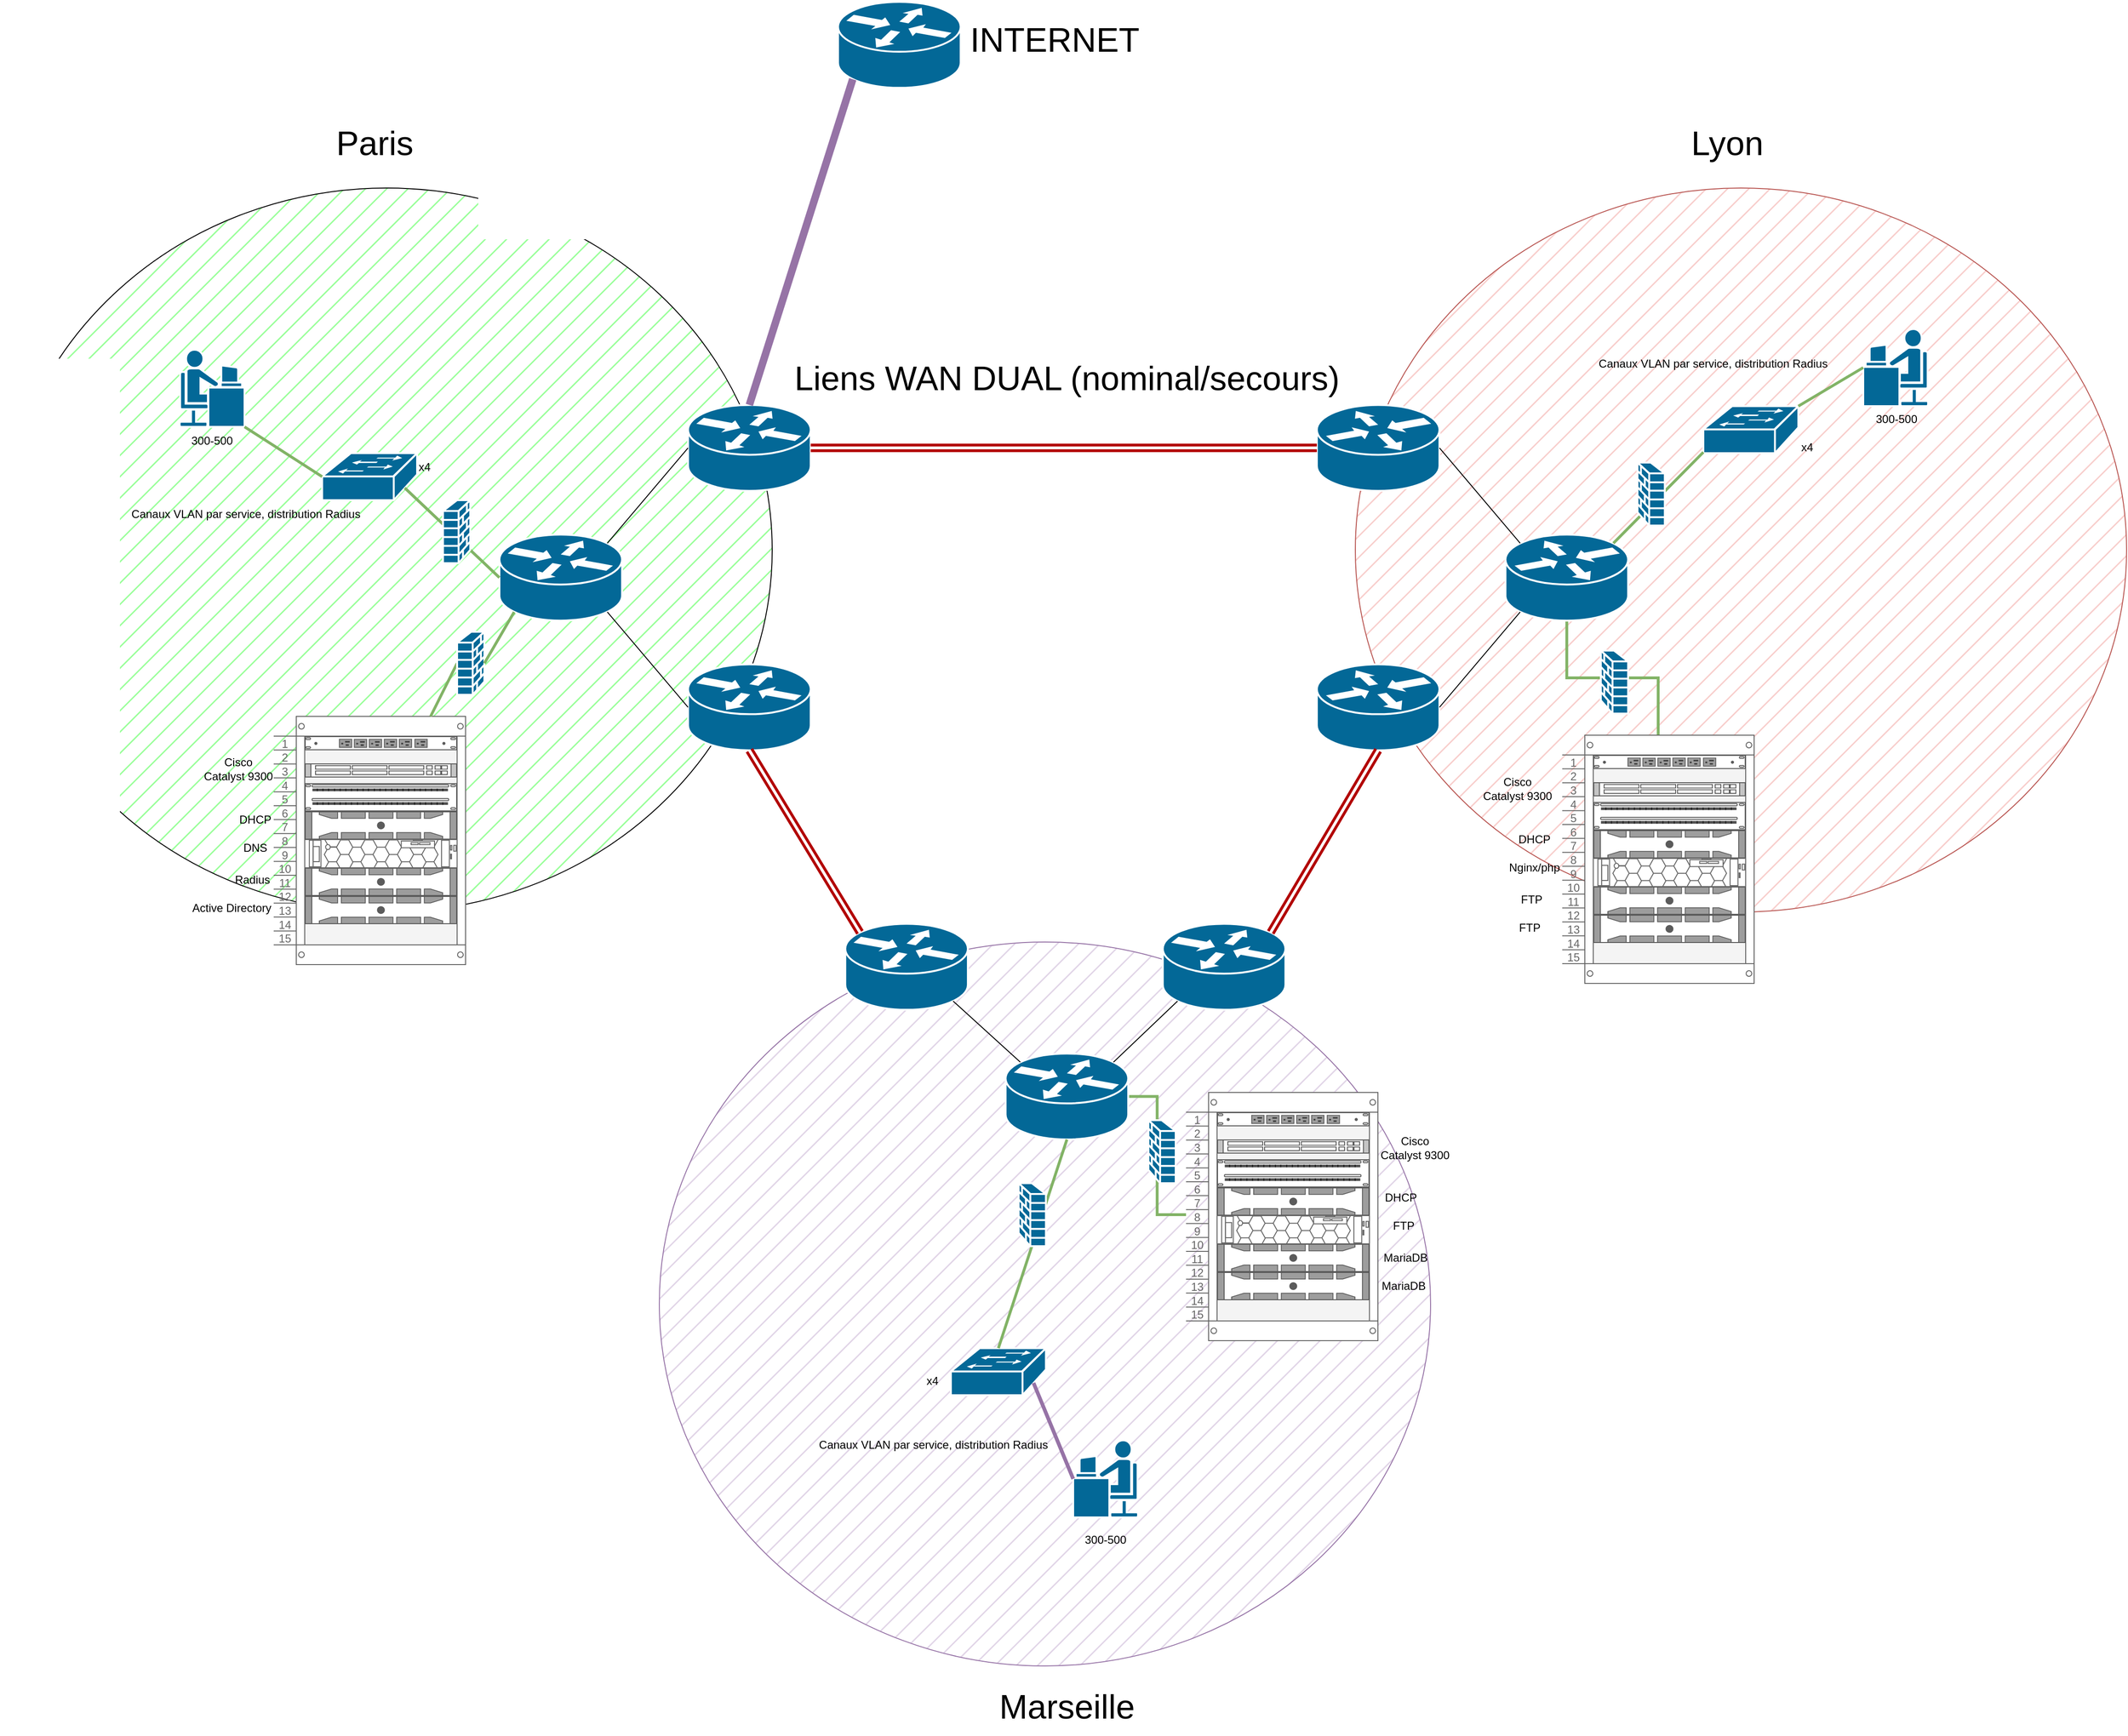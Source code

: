 <mxfile version="22.1.11" type="github">
  <diagram name="Page-1" id="g4gm5gnGPgdy_71Fz9E6">
    <mxGraphModel dx="4669" dy="2624" grid="1" gridSize="10" guides="1" tooltips="1" connect="1" arrows="1" fold="1" page="1" pageScale="1" pageWidth="1169" pageHeight="827" math="0" shadow="0">
      <root>
        <mxCell id="0" />
        <mxCell id="1" parent="0" />
        <mxCell id="iUcQiUfxktG9Ryg0rw_d-79" value="" style="ellipse;whiteSpace=wrap;html=1;fillColor=#e1d5e7;fillStyle=hatch;strokeColor=#9673a6;movable=0;resizable=0;rotatable=0;deletable=0;editable=0;locked=1;connectable=0;" vertex="1" parent="1">
          <mxGeometry x="250" y="620" width="820" height="770" as="geometry" />
        </mxCell>
        <mxCell id="iUcQiUfxktG9Ryg0rw_d-74" value="" style="ellipse;whiteSpace=wrap;html=1;fillColor=#f8cecc;fillStyle=hatch;strokeColor=#b85450;" vertex="1" parent="1">
          <mxGeometry x="990" y="-182" width="820" height="770" as="geometry" />
        </mxCell>
        <mxCell id="iUcQiUfxktG9Ryg0rw_d-60" value="" style="ellipse;whiteSpace=wrap;html=1;fillColor=#99FF99;fillStyle=hatch;" vertex="1" parent="1">
          <mxGeometry x="-450" y="-182" width="820" height="770" as="geometry" />
        </mxCell>
        <mxCell id="iUcQiUfxktG9Ryg0rw_d-22" value="" style="strokeColor=#666666;html=1;verticalLabelPosition=bottom;labelBackgroundColor=#ffffff;verticalAlign=top;outlineConnect=0;shadow=0;dashed=0;shape=mxgraph.rackGeneral.rackCabinet3;fillColor2=#f4f4f4;container=1;collapsible=0;childLayout=rack;allowGaps=1;marginLeft=33;marginRight=9;marginTop=21;marginBottom=22;textColor=#666666;numDisp=ascend;" vertex="1" parent="1">
          <mxGeometry x="-160" y="380" width="204" height="260" as="geometry" />
        </mxCell>
        <mxCell id="iUcQiUfxktG9Ryg0rw_d-25" value="" style="strokeColor=#666666;html=1;labelPosition=right;align=left;spacingLeft=15;shadow=0;dashed=0;outlineConnect=0;shape=mxgraph.rack.dell.power_strip;" vertex="1" parent="iUcQiUfxktG9Ryg0rw_d-22">
          <mxGeometry x="33" y="21" width="162" height="15" as="geometry" />
        </mxCell>
        <mxCell id="iUcQiUfxktG9Ryg0rw_d-24" value="" style="shape=mxgraph.rack.cisco.cisco_catalyst_4948_switch;html=1;labelPosition=right;align=left;spacingLeft=15;dashed=0;shadow=0;fillColor=#ffffff;" vertex="1" parent="iUcQiUfxktG9Ryg0rw_d-22">
          <mxGeometry x="33" y="50" width="162" height="15" as="geometry" />
        </mxCell>
        <mxCell id="iUcQiUfxktG9Ryg0rw_d-36" value="" style="strokeColor=#666666;html=1;labelPosition=right;align=left;spacingLeft=15;shadow=0;dashed=0;outlineConnect=0;shape=mxgraph.rack.general.cat5e_enhanced_patch_panel_48_ports;" vertex="1" parent="iUcQiUfxktG9Ryg0rw_d-22">
          <mxGeometry x="33" y="71" width="162" height="30" as="geometry" />
        </mxCell>
        <mxCell id="iUcQiUfxktG9Ryg0rw_d-30" value="" style="strokeColor=#666666;html=1;labelPosition=right;align=left;spacingLeft=15;shadow=0;dashed=0;outlineConnect=0;shape=mxgraph.rack.dell.dell_poweredge_2u;" vertex="1" parent="iUcQiUfxktG9Ryg0rw_d-22">
          <mxGeometry x="33" y="101" width="162" height="30" as="geometry" />
        </mxCell>
        <mxCell id="iUcQiUfxktG9Ryg0rw_d-33" value="" style="strokeColor=#666666;html=1;labelPosition=right;align=left;spacingLeft=15;shadow=0;dashed=0;outlineConnect=0;shape=mxgraph.rack.dell.poweredge_r730xd;" vertex="1" parent="iUcQiUfxktG9Ryg0rw_d-22">
          <mxGeometry x="33" y="191" width="162" height="30" as="geometry" />
        </mxCell>
        <mxCell id="iUcQiUfxktG9Ryg0rw_d-32" value="" style="strokeColor=#666666;html=1;labelPosition=right;align=left;spacingLeft=15;shadow=0;dashed=0;outlineConnect=0;shape=mxgraph.rack.dell.poweredge_r730;" vertex="1" parent="iUcQiUfxktG9Ryg0rw_d-22">
          <mxGeometry x="33" y="161" width="162" height="30" as="geometry" />
        </mxCell>
        <mxCell id="iUcQiUfxktG9Ryg0rw_d-31" value="" style="strokeColor=#666666;html=1;labelPosition=right;align=left;spacingLeft=15;shadow=0;dashed=0;outlineConnect=0;shape=mxgraph.rack.dell.poweredge_r840;" vertex="1" parent="iUcQiUfxktG9Ryg0rw_d-22">
          <mxGeometry x="33" y="131" width="162" height="30" as="geometry" />
        </mxCell>
        <mxCell id="iUcQiUfxktG9Ryg0rw_d-1" value="" style="shape=mxgraph.cisco.routers.router;sketch=0;html=1;pointerEvents=1;dashed=0;fillColor=#036897;strokeColor=#ffffff;strokeWidth=2;verticalLabelPosition=bottom;verticalAlign=top;align=center;outlineConnect=0;movable=1;resizable=1;rotatable=1;deletable=1;editable=1;locked=0;connectable=1;container=0;" vertex="1" parent="1">
          <mxGeometry x="80" y="186.675" width="130.362" height="91.411" as="geometry" />
        </mxCell>
        <mxCell id="iUcQiUfxktG9Ryg0rw_d-2" value="" style="shape=mxgraph.cisco.routers.router;sketch=0;html=1;pointerEvents=1;dashed=0;fillColor=#036897;strokeColor=#ffffff;strokeWidth=2;verticalLabelPosition=bottom;verticalAlign=top;align=center;outlineConnect=0;movable=1;resizable=1;rotatable=1;deletable=1;editable=1;locked=0;connectable=1;container=0;" vertex="1" parent="1">
          <mxGeometry x="280.557" y="48.697" width="130.362" height="91.411" as="geometry" />
        </mxCell>
        <mxCell id="iUcQiUfxktG9Ryg0rw_d-3" value="" style="shape=mxgraph.cisco.routers.router;sketch=0;html=1;pointerEvents=1;dashed=0;fillColor=#036897;strokeColor=#ffffff;strokeWidth=2;verticalLabelPosition=bottom;verticalAlign=top;align=center;outlineConnect=0;movable=1;resizable=1;rotatable=1;deletable=1;editable=1;locked=0;connectable=1;container=0;" vertex="1" parent="1">
          <mxGeometry x="280.557" y="324.654" width="130.362" height="91.411" as="geometry" />
        </mxCell>
        <mxCell id="iUcQiUfxktG9Ryg0rw_d-5" style="rounded=0;orthogonalLoop=1;jettySize=auto;html=1;exitX=0.88;exitY=0.9;exitDx=0;exitDy=0;exitPerimeter=0;entryX=0;entryY=0.5;entryDx=0;entryDy=0;entryPerimeter=0;endArrow=none;endFill=0;movable=1;resizable=1;rotatable=1;deletable=1;editable=1;locked=0;connectable=1;" edge="1" parent="1" source="iUcQiUfxktG9Ryg0rw_d-1" target="iUcQiUfxktG9Ryg0rw_d-3">
          <mxGeometry relative="1" as="geometry" />
        </mxCell>
        <mxCell id="iUcQiUfxktG9Ryg0rw_d-7" style="rounded=0;orthogonalLoop=1;jettySize=auto;html=1;exitX=0.88;exitY=0.1;exitDx=0;exitDy=0;exitPerimeter=0;entryX=0;entryY=0.5;entryDx=0;entryDy=0;entryPerimeter=0;endArrow=none;endFill=0;movable=1;resizable=1;rotatable=1;deletable=1;editable=1;locked=0;connectable=1;" edge="1" parent="1" source="iUcQiUfxktG9Ryg0rw_d-1" target="iUcQiUfxktG9Ryg0rw_d-2">
          <mxGeometry relative="1" as="geometry" />
        </mxCell>
        <mxCell id="iUcQiUfxktG9Ryg0rw_d-54" style="edgeStyle=orthogonalEdgeStyle;rounded=0;orthogonalLoop=1;jettySize=auto;html=1;exitX=0.5;exitY=1;exitDx=0;exitDy=0;exitPerimeter=0;endArrow=none;endFill=0;strokeWidth=3;fillColor=#d5e8d4;strokeColor=#82b366;" edge="1" parent="1" source="iUcQiUfxktG9Ryg0rw_d-8" target="iUcQiUfxktG9Ryg0rw_d-45">
          <mxGeometry relative="1" as="geometry" />
        </mxCell>
        <mxCell id="iUcQiUfxktG9Ryg0rw_d-8" value="" style="shape=mxgraph.cisco.routers.router;sketch=0;html=1;pointerEvents=1;dashed=0;fillColor=#036897;strokeColor=#ffffff;strokeWidth=2;verticalLabelPosition=bottom;verticalAlign=top;align=center;outlineConnect=0;flipH=1;flipV=0;movable=1;resizable=1;rotatable=1;deletable=1;editable=1;locked=0;connectable=1;container=0;" vertex="1" parent="1">
          <mxGeometry x="1149.638" y="186.675" width="130.362" height="91.411" as="geometry" />
        </mxCell>
        <mxCell id="iUcQiUfxktG9Ryg0rw_d-9" value="" style="shape=mxgraph.cisco.routers.router;sketch=0;html=1;pointerEvents=1;dashed=0;fillColor=#036897;strokeColor=#ffffff;strokeWidth=2;verticalLabelPosition=bottom;verticalAlign=top;align=center;outlineConnect=0;flipH=1;flipV=0;movable=1;resizable=1;rotatable=1;deletable=1;editable=1;locked=0;connectable=1;container=0;" vertex="1" parent="1">
          <mxGeometry x="949.081" y="48.697" width="130.362" height="91.411" as="geometry" />
        </mxCell>
        <mxCell id="iUcQiUfxktG9Ryg0rw_d-10" value="" style="shape=mxgraph.cisco.routers.router;sketch=0;html=1;pointerEvents=1;dashed=0;fillColor=#036897;strokeColor=#ffffff;strokeWidth=2;verticalLabelPosition=bottom;verticalAlign=top;align=center;outlineConnect=0;flipH=1;flipV=0;movable=1;resizable=1;rotatable=1;deletable=1;editable=1;locked=0;connectable=1;container=0;" vertex="1" parent="1">
          <mxGeometry x="949.081" y="324.654" width="130.362" height="91.411" as="geometry" />
        </mxCell>
        <mxCell id="iUcQiUfxktG9Ryg0rw_d-11" style="rounded=0;orthogonalLoop=1;jettySize=auto;html=1;exitX=0.88;exitY=0.9;exitDx=0;exitDy=0;exitPerimeter=0;entryX=0;entryY=0.5;entryDx=0;entryDy=0;entryPerimeter=0;endArrow=none;endFill=0;movable=1;resizable=1;rotatable=1;deletable=1;editable=1;locked=0;connectable=1;" edge="1" parent="1" source="iUcQiUfxktG9Ryg0rw_d-8" target="iUcQiUfxktG9Ryg0rw_d-10">
          <mxGeometry relative="1" as="geometry" />
        </mxCell>
        <mxCell id="iUcQiUfxktG9Ryg0rw_d-20" style="rounded=0;orthogonalLoop=1;jettySize=auto;html=1;exitX=1;exitY=0.5;exitDx=0;exitDy=0;exitPerimeter=0;endArrow=none;endFill=0;shape=link;fillColor=#e51400;strokeColor=#B20000;strokeWidth=3;movable=1;resizable=1;rotatable=1;deletable=1;editable=1;locked=0;connectable=1;" edge="1" parent="1" source="iUcQiUfxktG9Ryg0rw_d-2" target="iUcQiUfxktG9Ryg0rw_d-9">
          <mxGeometry relative="1" as="geometry" />
        </mxCell>
        <mxCell id="iUcQiUfxktG9Ryg0rw_d-12" style="rounded=0;orthogonalLoop=1;jettySize=auto;html=1;exitX=0.88;exitY=0.1;exitDx=0;exitDy=0;exitPerimeter=0;entryX=0;entryY=0.5;entryDx=0;entryDy=0;entryPerimeter=0;endArrow=none;endFill=0;movable=1;resizable=1;rotatable=1;deletable=1;editable=1;locked=0;connectable=1;" edge="1" parent="1" source="iUcQiUfxktG9Ryg0rw_d-8" target="iUcQiUfxktG9Ryg0rw_d-9">
          <mxGeometry relative="1" as="geometry" />
        </mxCell>
        <mxCell id="iUcQiUfxktG9Ryg0rw_d-13" value="" style="shape=mxgraph.cisco.routers.router;sketch=0;html=1;pointerEvents=1;dashed=0;fillColor=#036897;strokeColor=#ffffff;strokeWidth=2;verticalLabelPosition=bottom;verticalAlign=top;align=center;outlineConnect=0;movable=1;resizable=1;rotatable=1;deletable=1;editable=1;locked=0;connectable=1;container=0;" vertex="1" parent="1">
          <mxGeometry x="447.688" y="600.611" width="130.362" height="91.411" as="geometry" />
        </mxCell>
        <mxCell id="iUcQiUfxktG9Ryg0rw_d-14" value="" style="shape=mxgraph.cisco.routers.router;sketch=0;html=1;pointerEvents=1;dashed=0;fillColor=#036897;strokeColor=#ffffff;strokeWidth=2;verticalLabelPosition=bottom;verticalAlign=top;align=center;outlineConnect=0;movable=1;resizable=1;rotatable=1;deletable=1;editable=1;locked=0;connectable=1;container=0;" vertex="1" parent="1">
          <mxGeometry x="785.292" y="600.611" width="130.362" height="91.411" as="geometry" />
        </mxCell>
        <mxCell id="iUcQiUfxktG9Ryg0rw_d-53" style="edgeStyle=orthogonalEdgeStyle;rounded=0;orthogonalLoop=1;jettySize=auto;html=1;exitX=1;exitY=0.5;exitDx=0;exitDy=0;exitPerimeter=0;endArrow=none;endFill=0;strokeWidth=3;fillColor=#d5e8d4;strokeColor=#82b366;" edge="1" parent="1" source="iUcQiUfxktG9Ryg0rw_d-15" target="iUcQiUfxktG9Ryg0rw_d-37">
          <mxGeometry relative="1" as="geometry" />
        </mxCell>
        <mxCell id="iUcQiUfxktG9Ryg0rw_d-15" value="" style="shape=mxgraph.cisco.routers.router;sketch=0;html=1;pointerEvents=1;dashed=0;fillColor=#036897;strokeColor=#ffffff;strokeWidth=2;verticalLabelPosition=bottom;verticalAlign=top;align=center;outlineConnect=0;movable=1;resizable=1;rotatable=1;deletable=1;editable=1;locked=0;connectable=1;container=0;" vertex="1" parent="1">
          <mxGeometry x="618.162" y="738.589" width="130.362" height="91.411" as="geometry" />
        </mxCell>
        <mxCell id="iUcQiUfxktG9Ryg0rw_d-16" style="rounded=0;orthogonalLoop=1;jettySize=auto;html=1;exitX=0.88;exitY=0.9;exitDx=0;exitDy=0;exitPerimeter=0;entryX=0.12;entryY=0.1;entryDx=0;entryDy=0;entryPerimeter=0;endArrow=none;endFill=0;movable=1;resizable=1;rotatable=1;deletable=1;editable=1;locked=0;connectable=1;" edge="1" parent="1" source="iUcQiUfxktG9Ryg0rw_d-13" target="iUcQiUfxktG9Ryg0rw_d-15">
          <mxGeometry relative="1" as="geometry" />
        </mxCell>
        <mxCell id="iUcQiUfxktG9Ryg0rw_d-17" style="rounded=0;orthogonalLoop=1;jettySize=auto;html=1;exitX=0.12;exitY=0.9;exitDx=0;exitDy=0;exitPerimeter=0;entryX=0.88;entryY=0.1;entryDx=0;entryDy=0;entryPerimeter=0;endArrow=none;endFill=0;movable=1;resizable=1;rotatable=1;deletable=1;editable=1;locked=0;connectable=1;" edge="1" parent="1" source="iUcQiUfxktG9Ryg0rw_d-14" target="iUcQiUfxktG9Ryg0rw_d-15">
          <mxGeometry relative="1" as="geometry" />
        </mxCell>
        <mxCell id="iUcQiUfxktG9Ryg0rw_d-18" style="rounded=0;orthogonalLoop=1;jettySize=auto;html=1;exitX=0.5;exitY=1;exitDx=0;exitDy=0;exitPerimeter=0;entryX=0.12;entryY=0.1;entryDx=0;entryDy=0;entryPerimeter=0;endArrow=none;endFill=0;shape=link;fillColor=#e51400;strokeColor=#B20000;strokeWidth=3;movable=1;resizable=1;rotatable=1;deletable=1;editable=1;locked=0;connectable=1;" edge="1" parent="1" source="iUcQiUfxktG9Ryg0rw_d-3" target="iUcQiUfxktG9Ryg0rw_d-13">
          <mxGeometry relative="1" as="geometry" />
        </mxCell>
        <mxCell id="iUcQiUfxktG9Ryg0rw_d-19" style="rounded=0;orthogonalLoop=1;jettySize=auto;html=1;exitX=0.5;exitY=1;exitDx=0;exitDy=0;exitPerimeter=0;entryX=0.88;entryY=0.1;entryDx=0;entryDy=0;entryPerimeter=0;endArrow=none;endFill=0;shape=link;fillColor=#e51400;strokeColor=#B20000;strokeWidth=3;movable=1;resizable=1;rotatable=1;deletable=1;editable=1;locked=0;connectable=1;" edge="1" parent="1" source="iUcQiUfxktG9Ryg0rw_d-10" target="iUcQiUfxktG9Ryg0rw_d-14">
          <mxGeometry relative="1" as="geometry" />
        </mxCell>
        <mxCell id="iUcQiUfxktG9Ryg0rw_d-21" value="&lt;div&gt;&lt;font style=&quot;font-size: 36px;&quot;&gt;Liens WAN DUAL (nominal/secours)&lt;br&gt;&lt;/font&gt;&lt;/div&gt;" style="text;html=1;align=center;verticalAlign=middle;resizable=1;points=[];autosize=1;strokeColor=none;fillColor=none;movable=1;rotatable=1;deletable=1;editable=1;locked=0;connectable=1;container=0;" vertex="1" parent="1">
          <mxGeometry x="383.345" y="-10" width="600" height="60" as="geometry" />
        </mxCell>
        <mxCell id="iUcQiUfxktG9Ryg0rw_d-37" value="" style="strokeColor=#666666;html=1;verticalLabelPosition=bottom;labelBackgroundColor=#ffffff;verticalAlign=top;outlineConnect=0;shadow=0;dashed=0;shape=mxgraph.rackGeneral.rackCabinet3;fillColor2=#f4f4f4;container=1;collapsible=0;childLayout=rack;allowGaps=1;marginLeft=33;marginRight=9;marginTop=21;marginBottom=22;textColor=#666666;numDisp=ascend;" vertex="1" parent="1">
          <mxGeometry x="810" y="780" width="204" height="260" as="geometry" />
        </mxCell>
        <mxCell id="iUcQiUfxktG9Ryg0rw_d-38" value="" style="strokeColor=#666666;html=1;labelPosition=right;align=left;spacingLeft=15;shadow=0;dashed=0;outlineConnect=0;shape=mxgraph.rack.dell.power_strip;" vertex="1" parent="iUcQiUfxktG9Ryg0rw_d-37">
          <mxGeometry x="33" y="21" width="162" height="15" as="geometry" />
        </mxCell>
        <mxCell id="iUcQiUfxktG9Ryg0rw_d-39" value="" style="shape=mxgraph.rack.cisco.cisco_catalyst_4948_switch;html=1;labelPosition=right;align=left;spacingLeft=15;dashed=0;shadow=0;fillColor=#ffffff;" vertex="1" parent="iUcQiUfxktG9Ryg0rw_d-37">
          <mxGeometry x="33" y="50" width="162" height="15" as="geometry" />
        </mxCell>
        <mxCell id="iUcQiUfxktG9Ryg0rw_d-40" value="" style="strokeColor=#666666;html=1;labelPosition=right;align=left;spacingLeft=15;shadow=0;dashed=0;outlineConnect=0;shape=mxgraph.rack.general.cat5e_enhanced_patch_panel_48_ports;" vertex="1" parent="iUcQiUfxktG9Ryg0rw_d-37">
          <mxGeometry x="33" y="71" width="162" height="30" as="geometry" />
        </mxCell>
        <mxCell id="iUcQiUfxktG9Ryg0rw_d-41" value="" style="strokeColor=#666666;html=1;labelPosition=right;align=left;spacingLeft=15;shadow=0;dashed=0;outlineConnect=0;shape=mxgraph.rack.dell.dell_poweredge_2u;" vertex="1" parent="iUcQiUfxktG9Ryg0rw_d-37">
          <mxGeometry x="33" y="101" width="162" height="30" as="geometry" />
        </mxCell>
        <mxCell id="iUcQiUfxktG9Ryg0rw_d-42" value="" style="strokeColor=#666666;html=1;labelPosition=right;align=left;spacingLeft=15;shadow=0;dashed=0;outlineConnect=0;shape=mxgraph.rack.dell.poweredge_r730xd;" vertex="1" parent="iUcQiUfxktG9Ryg0rw_d-37">
          <mxGeometry x="33" y="191" width="162" height="30" as="geometry" />
        </mxCell>
        <mxCell id="iUcQiUfxktG9Ryg0rw_d-43" value="" style="strokeColor=#666666;html=1;labelPosition=right;align=left;spacingLeft=15;shadow=0;dashed=0;outlineConnect=0;shape=mxgraph.rack.dell.poweredge_r730;" vertex="1" parent="iUcQiUfxktG9Ryg0rw_d-37">
          <mxGeometry x="33" y="161" width="162" height="30" as="geometry" />
        </mxCell>
        <mxCell id="iUcQiUfxktG9Ryg0rw_d-44" value="" style="strokeColor=#666666;html=1;labelPosition=right;align=left;spacingLeft=15;shadow=0;dashed=0;outlineConnect=0;shape=mxgraph.rack.dell.poweredge_r840;" vertex="1" parent="iUcQiUfxktG9Ryg0rw_d-37">
          <mxGeometry x="33" y="131" width="162" height="30" as="geometry" />
        </mxCell>
        <mxCell id="iUcQiUfxktG9Ryg0rw_d-45" value="" style="strokeColor=#666666;html=1;verticalLabelPosition=bottom;labelBackgroundColor=#ffffff;verticalAlign=top;outlineConnect=0;shadow=0;dashed=0;shape=mxgraph.rackGeneral.rackCabinet3;fillColor2=#f4f4f4;container=1;collapsible=0;childLayout=rack;allowGaps=1;marginLeft=33;marginRight=9;marginTop=21;marginBottom=22;textColor=#666666;numDisp=ascend;" vertex="1" parent="1">
          <mxGeometry x="1210" y="400" width="204" height="260" as="geometry" />
        </mxCell>
        <mxCell id="iUcQiUfxktG9Ryg0rw_d-46" value="" style="strokeColor=#666666;html=1;labelPosition=right;align=left;spacingLeft=15;shadow=0;dashed=0;outlineConnect=0;shape=mxgraph.rack.dell.power_strip;" vertex="1" parent="iUcQiUfxktG9Ryg0rw_d-45">
          <mxGeometry x="33" y="21" width="162" height="15" as="geometry" />
        </mxCell>
        <mxCell id="iUcQiUfxktG9Ryg0rw_d-47" value="" style="shape=mxgraph.rack.cisco.cisco_catalyst_4948_switch;html=1;labelPosition=right;align=left;spacingLeft=15;dashed=0;shadow=0;fillColor=#ffffff;" vertex="1" parent="iUcQiUfxktG9Ryg0rw_d-45">
          <mxGeometry x="33" y="50" width="162" height="15" as="geometry" />
        </mxCell>
        <mxCell id="iUcQiUfxktG9Ryg0rw_d-48" value="" style="strokeColor=#666666;html=1;labelPosition=right;align=left;spacingLeft=15;shadow=0;dashed=0;outlineConnect=0;shape=mxgraph.rack.general.cat5e_enhanced_patch_panel_48_ports;" vertex="1" parent="iUcQiUfxktG9Ryg0rw_d-45">
          <mxGeometry x="33" y="71" width="162" height="30" as="geometry" />
        </mxCell>
        <mxCell id="iUcQiUfxktG9Ryg0rw_d-49" value="" style="strokeColor=#666666;html=1;labelPosition=right;align=left;spacingLeft=15;shadow=0;dashed=0;outlineConnect=0;shape=mxgraph.rack.dell.dell_poweredge_2u;" vertex="1" parent="iUcQiUfxktG9Ryg0rw_d-45">
          <mxGeometry x="33" y="101" width="162" height="30" as="geometry" />
        </mxCell>
        <mxCell id="iUcQiUfxktG9Ryg0rw_d-50" value="" style="strokeColor=#666666;html=1;labelPosition=right;align=left;spacingLeft=15;shadow=0;dashed=0;outlineConnect=0;shape=mxgraph.rack.dell.poweredge_r730xd;" vertex="1" parent="iUcQiUfxktG9Ryg0rw_d-45">
          <mxGeometry x="33" y="191" width="162" height="30" as="geometry" />
        </mxCell>
        <mxCell id="iUcQiUfxktG9Ryg0rw_d-51" value="" style="strokeColor=#666666;html=1;labelPosition=right;align=left;spacingLeft=15;shadow=0;dashed=0;outlineConnect=0;shape=mxgraph.rack.dell.poweredge_r730;" vertex="1" parent="iUcQiUfxktG9Ryg0rw_d-45">
          <mxGeometry x="33" y="161" width="162" height="30" as="geometry" />
        </mxCell>
        <mxCell id="iUcQiUfxktG9Ryg0rw_d-52" value="" style="strokeColor=#666666;html=1;labelPosition=right;align=left;spacingLeft=15;shadow=0;dashed=0;outlineConnect=0;shape=mxgraph.rack.dell.poweredge_r840;" vertex="1" parent="iUcQiUfxktG9Ryg0rw_d-45">
          <mxGeometry x="33" y="131" width="162" height="30" as="geometry" />
        </mxCell>
        <mxCell id="iUcQiUfxktG9Ryg0rw_d-57" value="" style="shape=mxgraph.cisco.people.androgenous_person;sketch=0;html=1;pointerEvents=1;dashed=0;fillColor=#036897;strokeColor=#ffffff;strokeWidth=2;verticalLabelPosition=bottom;verticalAlign=top;align=center;outlineConnect=0;" vertex="1" parent="1">
          <mxGeometry x="-260" y="-10" width="69" height="82" as="geometry" />
        </mxCell>
        <mxCell id="iUcQiUfxktG9Ryg0rw_d-66" style="rounded=0;orthogonalLoop=1;jettySize=auto;html=1;exitX=0;exitY=0.5;exitDx=0;exitDy=0;exitPerimeter=0;endArrow=none;endFill=0;strokeWidth=3;fillColor=#d5e8d4;strokeColor=#82b366;" edge="1" parent="1" source="iUcQiUfxktG9Ryg0rw_d-62" target="iUcQiUfxktG9Ryg0rw_d-22">
          <mxGeometry relative="1" as="geometry" />
        </mxCell>
        <mxCell id="iUcQiUfxktG9Ryg0rw_d-62" value="" style="shape=mxgraph.cisco.security.firewall;sketch=0;html=1;pointerEvents=1;dashed=0;fillColor=#036897;strokeColor=#ffffff;strokeWidth=2;verticalLabelPosition=bottom;verticalAlign=top;align=center;outlineConnect=0;" vertex="1" parent="1">
          <mxGeometry x="35" y="290" width="29" height="67" as="geometry" />
        </mxCell>
        <mxCell id="iUcQiUfxktG9Ryg0rw_d-65" style="rounded=0;orthogonalLoop=1;jettySize=auto;html=1;exitX=0.12;exitY=0.9;exitDx=0;exitDy=0;exitPerimeter=0;entryX=1;entryY=0.5;entryDx=0;entryDy=0;entryPerimeter=0;endArrow=none;endFill=0;fillColor=#d5e8d4;strokeColor=#82b366;strokeWidth=3;" edge="1" parent="1" source="iUcQiUfxktG9Ryg0rw_d-1" target="iUcQiUfxktG9Ryg0rw_d-62">
          <mxGeometry relative="1" as="geometry" />
        </mxCell>
        <mxCell id="iUcQiUfxktG9Ryg0rw_d-67" value="" style="shape=mxgraph.cisco.switches.workgroup_switch;sketch=0;html=1;pointerEvents=1;dashed=0;fillColor=#036897;strokeColor=#ffffff;strokeWidth=2;verticalLabelPosition=bottom;verticalAlign=top;align=center;outlineConnect=0;" vertex="1" parent="1">
          <mxGeometry x="-108.5" y="100" width="101" height="50" as="geometry" />
        </mxCell>
        <mxCell id="iUcQiUfxktG9Ryg0rw_d-68" style="rounded=0;orthogonalLoop=1;jettySize=auto;html=1;exitX=0.87;exitY=0.74;exitDx=0;exitDy=0;exitPerimeter=0;entryX=0;entryY=0.5;entryDx=0;entryDy=0;entryPerimeter=0;fillColor=#d5e8d4;strokeColor=#82b366;strokeWidth=3;endArrow=none;endFill=0;" edge="1" parent="1" source="iUcQiUfxktG9Ryg0rw_d-67" target="iUcQiUfxktG9Ryg0rw_d-1">
          <mxGeometry relative="1" as="geometry" />
        </mxCell>
        <mxCell id="iUcQiUfxktG9Ryg0rw_d-69" style="rounded=0;orthogonalLoop=1;jettySize=auto;html=1;exitX=1;exitY=1;exitDx=0;exitDy=0;exitPerimeter=0;entryX=0;entryY=0.5;entryDx=0;entryDy=0;entryPerimeter=0;strokeWidth=3;fillColor=#d5e8d4;strokeColor=#82b366;endArrow=none;endFill=0;" edge="1" parent="1" source="iUcQiUfxktG9Ryg0rw_d-57" target="iUcQiUfxktG9Ryg0rw_d-67">
          <mxGeometry relative="1" as="geometry" />
        </mxCell>
        <mxCell id="iUcQiUfxktG9Ryg0rw_d-70" value="" style="shape=mxgraph.cisco.security.firewall;sketch=0;html=1;pointerEvents=1;dashed=0;fillColor=#036897;strokeColor=#ffffff;strokeWidth=2;verticalLabelPosition=bottom;verticalAlign=top;align=center;outlineConnect=0;" vertex="1" parent="1">
          <mxGeometry x="20" y="150" width="29" height="67" as="geometry" />
        </mxCell>
        <mxCell id="iUcQiUfxktG9Ryg0rw_d-71" value="" style="shape=mxgraph.cisco.people.androgenous_person;sketch=0;html=1;pointerEvents=1;dashed=0;fillColor=#036897;strokeColor=#ffffff;strokeWidth=2;verticalLabelPosition=bottom;verticalAlign=top;align=center;outlineConnect=0;flipH=1;" vertex="1" parent="1">
          <mxGeometry x="1530" y="-32" width="69" height="82" as="geometry" />
        </mxCell>
        <mxCell id="iUcQiUfxktG9Ryg0rw_d-72" value="" style="shape=mxgraph.cisco.switches.workgroup_switch;sketch=0;html=1;pointerEvents=1;dashed=0;fillColor=#036897;strokeColor=#ffffff;strokeWidth=2;verticalLabelPosition=bottom;verticalAlign=top;align=center;outlineConnect=0;" vertex="1" parent="1">
          <mxGeometry x="1360" y="50" width="101" height="50" as="geometry" />
        </mxCell>
        <mxCell id="iUcQiUfxktG9Ryg0rw_d-75" style="rounded=0;orthogonalLoop=1;jettySize=auto;html=1;exitX=0.12;exitY=0.1;exitDx=0;exitDy=0;exitPerimeter=0;entryX=0;entryY=0.98;entryDx=0;entryDy=0;entryPerimeter=0;endArrow=none;endFill=0;strokeWidth=3;fillColor=#d5e8d4;strokeColor=#82b366;" edge="1" parent="1" source="iUcQiUfxktG9Ryg0rw_d-8" target="iUcQiUfxktG9Ryg0rw_d-72">
          <mxGeometry relative="1" as="geometry" />
        </mxCell>
        <mxCell id="iUcQiUfxktG9Ryg0rw_d-76" value="" style="shape=mxgraph.cisco.security.firewall;sketch=0;html=1;pointerEvents=1;dashed=0;fillColor=#036897;strokeColor=#ffffff;strokeWidth=2;verticalLabelPosition=bottom;verticalAlign=top;align=center;outlineConnect=0;flipH=1;flipV=0;" vertex="1" parent="1">
          <mxGeometry x="1290" y="110" width="29" height="67" as="geometry" />
        </mxCell>
        <mxCell id="iUcQiUfxktG9Ryg0rw_d-78" style="rounded=0;orthogonalLoop=1;jettySize=auto;html=1;exitX=1;exitY=0;exitDx=0;exitDy=0;exitPerimeter=0;entryX=1;entryY=0.5;entryDx=0;entryDy=0;entryPerimeter=0;strokeColor=#82b366;strokeWidth=3;endArrow=none;endFill=0;fillColor=#d5e8d4;" edge="1" parent="1" source="iUcQiUfxktG9Ryg0rw_d-72" target="iUcQiUfxktG9Ryg0rw_d-71">
          <mxGeometry relative="1" as="geometry" />
        </mxCell>
        <mxCell id="iUcQiUfxktG9Ryg0rw_d-80" value="" style="shape=mxgraph.cisco.people.androgenous_person;sketch=0;html=1;pointerEvents=1;dashed=0;fillColor=#036897;strokeColor=#ffffff;strokeWidth=2;verticalLabelPosition=bottom;verticalAlign=top;align=center;outlineConnect=0;flipH=1;" vertex="1" parent="1">
          <mxGeometry x="690" y="1150" width="69" height="82" as="geometry" />
        </mxCell>
        <mxCell id="iUcQiUfxktG9Ryg0rw_d-81" value="" style="shape=mxgraph.cisco.switches.workgroup_switch;sketch=0;html=1;pointerEvents=1;dashed=0;fillColor=#036897;strokeColor=#ffffff;strokeWidth=2;verticalLabelPosition=bottom;verticalAlign=top;align=center;outlineConnect=0;" vertex="1" parent="1">
          <mxGeometry x="560" y="1052" width="101" height="50" as="geometry" />
        </mxCell>
        <mxCell id="iUcQiUfxktG9Ryg0rw_d-84" style="rounded=0;orthogonalLoop=1;jettySize=auto;html=1;exitX=0.87;exitY=0.74;exitDx=0;exitDy=0;exitPerimeter=0;entryX=1;entryY=0.5;entryDx=0;entryDy=0;entryPerimeter=0;endArrow=none;endFill=0;strokeWidth=4;fillColor=#e1d5e7;strokeColor=#9673a6;" edge="1" parent="1" source="iUcQiUfxktG9Ryg0rw_d-81" target="iUcQiUfxktG9Ryg0rw_d-80">
          <mxGeometry relative="1" as="geometry" />
        </mxCell>
        <mxCell id="iUcQiUfxktG9Ryg0rw_d-85" style="rounded=0;orthogonalLoop=1;jettySize=auto;html=1;exitX=0.5;exitY=0;exitDx=0;exitDy=0;exitPerimeter=0;entryX=0.5;entryY=1;entryDx=0;entryDy=0;entryPerimeter=0;endArrow=none;endFill=0;fillColor=#d5e8d4;strokeColor=#82b366;strokeWidth=3;" edge="1" parent="1" source="iUcQiUfxktG9Ryg0rw_d-81" target="iUcQiUfxktG9Ryg0rw_d-15">
          <mxGeometry relative="1" as="geometry" />
        </mxCell>
        <mxCell id="iUcQiUfxktG9Ryg0rw_d-82" value="" style="shape=mxgraph.cisco.security.firewall;sketch=0;html=1;pointerEvents=1;dashed=0;fillColor=#036897;strokeColor=#ffffff;strokeWidth=2;verticalLabelPosition=bottom;verticalAlign=top;align=center;outlineConnect=0;flipH=1;flipV=0;" vertex="1" parent="1">
          <mxGeometry x="632" y="876.5" width="29" height="67" as="geometry" />
        </mxCell>
        <mxCell id="iUcQiUfxktG9Ryg0rw_d-86" value="300-500" style="text;html=1;align=center;verticalAlign=middle;resizable=0;points=[];autosize=1;strokeColor=none;fillColor=none;" vertex="1" parent="1">
          <mxGeometry x="689" y="1241" width="70" height="30" as="geometry" />
        </mxCell>
        <mxCell id="iUcQiUfxktG9Ryg0rw_d-87" value="x4" style="text;html=1;align=center;verticalAlign=middle;resizable=0;points=[];autosize=1;strokeColor=none;fillColor=none;" vertex="1" parent="1">
          <mxGeometry x="520" y="1072" width="40" height="30" as="geometry" />
        </mxCell>
        <mxCell id="iUcQiUfxktG9Ryg0rw_d-88" value="Canaux VLAN par service, distribution Radius" style="text;html=1;align=center;verticalAlign=middle;resizable=0;points=[];autosize=1;strokeColor=none;fillColor=none;" vertex="1" parent="1">
          <mxGeometry x="410.92" y="1140" width="260" height="30" as="geometry" />
        </mxCell>
        <mxCell id="iUcQiUfxktG9Ryg0rw_d-89" value="300-500" style="text;html=1;align=center;verticalAlign=middle;resizable=0;points=[];autosize=1;strokeColor=none;fillColor=none;" vertex="1" parent="1">
          <mxGeometry x="1529.5" y="48.7" width="70" height="30" as="geometry" />
        </mxCell>
        <mxCell id="iUcQiUfxktG9Ryg0rw_d-90" value="x4" style="text;html=1;align=center;verticalAlign=middle;resizable=0;points=[];autosize=1;strokeColor=none;fillColor=none;" vertex="1" parent="1">
          <mxGeometry x="1450" y="78.7" width="40" height="30" as="geometry" />
        </mxCell>
        <mxCell id="iUcQiUfxktG9Ryg0rw_d-91" value="Canaux VLAN par service, distribution Radius" style="text;html=1;align=center;verticalAlign=middle;resizable=0;points=[];autosize=1;strokeColor=none;fillColor=none;" vertex="1" parent="1">
          <mxGeometry x="1240" y="-10" width="260" height="30" as="geometry" />
        </mxCell>
        <mxCell id="iUcQiUfxktG9Ryg0rw_d-92" value="300-500" style="text;html=1;align=center;verticalAlign=middle;resizable=0;points=[];autosize=1;strokeColor=none;fillColor=none;" vertex="1" parent="1">
          <mxGeometry x="-261.0" y="72" width="70" height="30" as="geometry" />
        </mxCell>
        <mxCell id="iUcQiUfxktG9Ryg0rw_d-93" value="x4" style="text;html=1;align=center;verticalAlign=middle;resizable=0;points=[];autosize=1;strokeColor=none;fillColor=none;" vertex="1" parent="1">
          <mxGeometry x="-20.0" y="100" width="40" height="30" as="geometry" />
        </mxCell>
        <mxCell id="iUcQiUfxktG9Ryg0rw_d-94" value="Canaux VLAN par service, distribution Radius" style="text;html=1;align=center;verticalAlign=middle;resizable=0;points=[];autosize=1;strokeColor=none;fillColor=none;" vertex="1" parent="1">
          <mxGeometry x="-320" y="150" width="260" height="30" as="geometry" />
        </mxCell>
        <mxCell id="iUcQiUfxktG9Ryg0rw_d-95" value="&lt;font style=&quot;font-size: 36px;&quot;&gt;Paris&lt;/font&gt;" style="text;html=1;align=center;verticalAlign=middle;resizable=0;points=[];autosize=1;strokeColor=none;fillColor=none;" vertex="1" parent="1">
          <mxGeometry x="-108.5" y="-260" width="110" height="60" as="geometry" />
        </mxCell>
        <mxCell id="iUcQiUfxktG9Ryg0rw_d-96" value="&lt;font style=&quot;font-size: 36px;&quot;&gt;Lyon&lt;/font&gt;" style="text;html=1;align=center;verticalAlign=middle;resizable=0;points=[];autosize=1;strokeColor=none;fillColor=none;" vertex="1" parent="1">
          <mxGeometry x="1335" y="-260" width="100" height="60" as="geometry" />
        </mxCell>
        <mxCell id="iUcQiUfxktG9Ryg0rw_d-97" value="&lt;font style=&quot;font-size: 36px;&quot;&gt;Marseille&lt;/font&gt;" style="text;html=1;align=center;verticalAlign=middle;resizable=0;points=[];autosize=1;strokeColor=none;fillColor=none;" vertex="1" parent="1">
          <mxGeometry x="598.34" y="1403" width="170" height="60" as="geometry" />
        </mxCell>
        <mxCell id="iUcQiUfxktG9Ryg0rw_d-98" value="" style="shape=mxgraph.cisco.security.firewall;sketch=0;html=1;pointerEvents=1;dashed=0;fillColor=#036897;strokeColor=#ffffff;strokeWidth=2;verticalLabelPosition=bottom;verticalAlign=top;align=center;outlineConnect=0;flipH=1;flipV=0;" vertex="1" parent="1">
          <mxGeometry x="1251" y="310" width="29" height="67" as="geometry" />
        </mxCell>
        <mxCell id="iUcQiUfxktG9Ryg0rw_d-99" value="" style="shape=mxgraph.cisco.security.firewall;sketch=0;html=1;pointerEvents=1;dashed=0;fillColor=#036897;strokeColor=#ffffff;strokeWidth=2;verticalLabelPosition=bottom;verticalAlign=top;align=center;outlineConnect=0;flipH=1;flipV=0;" vertex="1" parent="1">
          <mxGeometry x="770" y="809.5" width="29" height="67" as="geometry" />
        </mxCell>
        <mxCell id="iUcQiUfxktG9Ryg0rw_d-100" value="DHCP" style="text;html=1;align=center;verticalAlign=middle;resizable=0;points=[];autosize=1;strokeColor=none;fillColor=none;" vertex="1" parent="1">
          <mxGeometry x="-210" y="475" width="60" height="30" as="geometry" />
        </mxCell>
        <mxCell id="iUcQiUfxktG9Ryg0rw_d-101" value="DNS" style="text;html=1;align=center;verticalAlign=middle;resizable=0;points=[];autosize=1;strokeColor=none;fillColor=none;" vertex="1" parent="1">
          <mxGeometry x="-205" y="505" width="50" height="30" as="geometry" />
        </mxCell>
        <mxCell id="iUcQiUfxktG9Ryg0rw_d-102" value="Radius" style="text;html=1;align=center;verticalAlign=middle;resizable=0;points=[];autosize=1;strokeColor=none;fillColor=none;" vertex="1" parent="1">
          <mxGeometry x="-213" y="539" width="60" height="30" as="geometry" />
        </mxCell>
        <mxCell id="iUcQiUfxktG9Ryg0rw_d-103" value="Active Directory" style="text;html=1;align=center;verticalAlign=middle;resizable=0;points=[];autosize=1;strokeColor=none;fillColor=none;" vertex="1" parent="1">
          <mxGeometry x="-260" y="569" width="110" height="30" as="geometry" />
        </mxCell>
        <mxCell id="iUcQiUfxktG9Ryg0rw_d-104" value="&lt;div&gt;Cisco&lt;/div&gt;&lt;div&gt;Catalyst 9300&lt;/div&gt;" style="text;html=1;align=center;verticalAlign=middle;resizable=0;points=[];autosize=1;strokeColor=none;fillColor=none;" vertex="1" parent="1">
          <mxGeometry x="-243" y="416.06" width="90" height="40" as="geometry" />
        </mxCell>
        <mxCell id="iUcQiUfxktG9Ryg0rw_d-105" value="DHCP" style="text;html=1;align=center;verticalAlign=middle;resizable=0;points=[];autosize=1;strokeColor=none;fillColor=none;" vertex="1" parent="1">
          <mxGeometry x="1150" y="496" width="60" height="30" as="geometry" />
        </mxCell>
        <mxCell id="iUcQiUfxktG9Ryg0rw_d-106" value="Nginx/php" style="text;html=1;align=center;verticalAlign=middle;resizable=0;points=[];autosize=1;strokeColor=none;fillColor=none;" vertex="1" parent="1">
          <mxGeometry x="1145" y="526" width="70" height="30" as="geometry" />
        </mxCell>
        <mxCell id="iUcQiUfxktG9Ryg0rw_d-107" value="FTP" style="text;html=1;align=center;verticalAlign=middle;resizable=0;points=[];autosize=1;strokeColor=none;fillColor=none;" vertex="1" parent="1">
          <mxGeometry x="1152" y="560" width="50" height="30" as="geometry" />
        </mxCell>
        <mxCell id="iUcQiUfxktG9Ryg0rw_d-108" value="FTP" style="text;html=1;align=center;verticalAlign=middle;resizable=0;points=[];autosize=1;strokeColor=none;fillColor=none;" vertex="1" parent="1">
          <mxGeometry x="1149.64" y="590" width="50" height="30" as="geometry" />
        </mxCell>
        <mxCell id="iUcQiUfxktG9Ryg0rw_d-109" value="&lt;div&gt;Cisco&lt;/div&gt;&lt;div&gt;Catalyst 9300&lt;/div&gt;" style="text;html=1;align=center;verticalAlign=middle;resizable=0;points=[];autosize=1;strokeColor=none;fillColor=none;" vertex="1" parent="1">
          <mxGeometry x="1117" y="437.06" width="90" height="40" as="geometry" />
        </mxCell>
        <mxCell id="iUcQiUfxktG9Ryg0rw_d-110" value="DHCP" style="text;html=1;align=center;verticalAlign=middle;resizable=0;points=[];autosize=1;strokeColor=none;fillColor=none;" vertex="1" parent="1">
          <mxGeometry x="1008.34" y="877.47" width="60" height="30" as="geometry" />
        </mxCell>
        <mxCell id="iUcQiUfxktG9Ryg0rw_d-111" value="FTP" style="text;html=1;align=center;verticalAlign=middle;resizable=0;points=[];autosize=1;strokeColor=none;fillColor=none;" vertex="1" parent="1">
          <mxGeometry x="1015.98" y="907.47" width="50" height="30" as="geometry" />
        </mxCell>
        <mxCell id="iUcQiUfxktG9Ryg0rw_d-112" value="MariaDB" style="text;html=1;align=center;verticalAlign=middle;resizable=0;points=[];autosize=1;strokeColor=none;fillColor=none;" vertex="1" parent="1">
          <mxGeometry x="1008.34" y="941.47" width="70" height="30" as="geometry" />
        </mxCell>
        <mxCell id="iUcQiUfxktG9Ryg0rw_d-113" value="MariaDB" style="text;html=1;align=center;verticalAlign=middle;resizable=0;points=[];autosize=1;strokeColor=none;fillColor=none;" vertex="1" parent="1">
          <mxGeometry x="1005.98" y="971.47" width="70" height="30" as="geometry" />
        </mxCell>
        <mxCell id="iUcQiUfxktG9Ryg0rw_d-114" value="&lt;div&gt;Cisco&lt;/div&gt;&lt;div&gt;Catalyst 9300&lt;/div&gt;" style="text;html=1;align=center;verticalAlign=middle;resizable=0;points=[];autosize=1;strokeColor=none;fillColor=none;" vertex="1" parent="1">
          <mxGeometry x="1008.34" y="818.53" width="90" height="40" as="geometry" />
        </mxCell>
        <mxCell id="iUcQiUfxktG9Ryg0rw_d-116" value="" style="shape=mxgraph.cisco.routers.router;sketch=0;html=1;pointerEvents=1;dashed=0;fillColor=#036897;strokeColor=#ffffff;strokeWidth=2;verticalLabelPosition=bottom;verticalAlign=top;align=center;outlineConnect=0;movable=1;resizable=1;rotatable=1;deletable=1;editable=1;locked=0;connectable=1;container=0;" vertex="1" parent="1">
          <mxGeometry x="439.997" y="-380.003" width="130.362" height="91.411" as="geometry" />
        </mxCell>
        <mxCell id="iUcQiUfxktG9Ryg0rw_d-118" style="rounded=0;orthogonalLoop=1;jettySize=auto;html=1;exitX=0.5;exitY=0;exitDx=0;exitDy=0;exitPerimeter=0;entryX=0.12;entryY=0.9;entryDx=0;entryDy=0;entryPerimeter=0;endArrow=none;endFill=0;strokeWidth=8;fillColor=#e1d5e7;strokeColor=#9673a6;" edge="1" parent="1" source="iUcQiUfxktG9Ryg0rw_d-2" target="iUcQiUfxktG9Ryg0rw_d-116">
          <mxGeometry relative="1" as="geometry" />
        </mxCell>
        <mxCell id="iUcQiUfxktG9Ryg0rw_d-121" value="&lt;font style=&quot;font-size: 36px;&quot;&gt;INTERNET&lt;/font&gt;" style="text;html=1;align=center;verticalAlign=middle;resizable=0;points=[];autosize=1;strokeColor=none;fillColor=none;" vertex="1" parent="1">
          <mxGeometry x="570.36" y="-370" width="200" height="60" as="geometry" />
        </mxCell>
      </root>
    </mxGraphModel>
  </diagram>
</mxfile>
